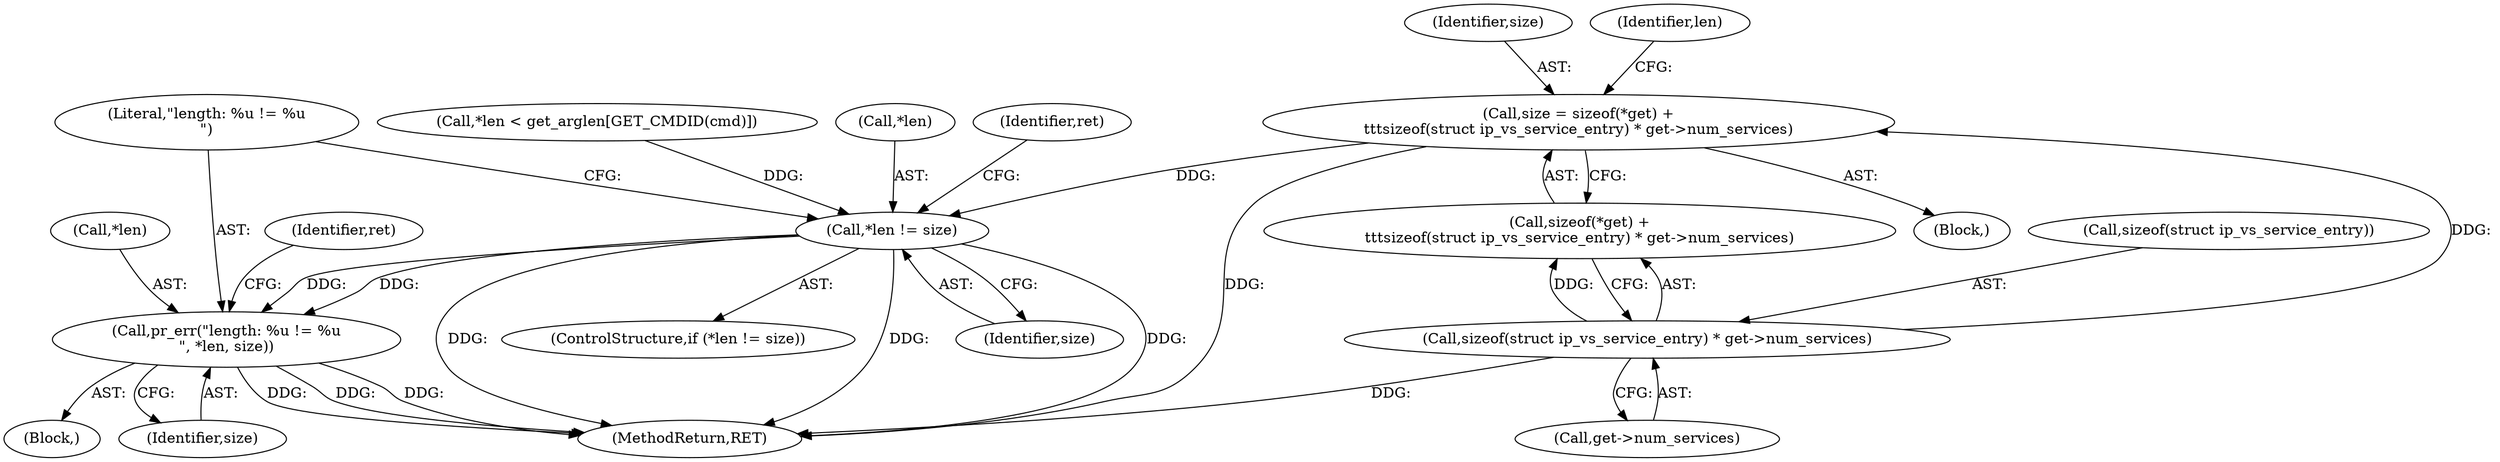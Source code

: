 digraph "0_linux_2d8a041b7bfe1097af21441cb77d6af95f4f4680@API" {
"1000390" [label="(Call,size = sizeof(*get) +\n\t\t\tsizeof(struct ip_vs_service_entry) * get->num_services)"];
"1000396" [label="(Call,sizeof(struct ip_vs_service_entry) * get->num_services)"];
"1000403" [label="(Call,*len != size)"];
"1000408" [label="(Call,pr_err(\"length: %u != %u\n\", *len, size))"];
"1000414" [label="(Identifier,ret)"];
"1000382" [label="(Block,)"];
"1000145" [label="(Call,*len < get_arglen[GET_CMDID(cmd)])"];
"1000402" [label="(ControlStructure,if (*len != size))"];
"1000399" [label="(Call,get->num_services)"];
"1000412" [label="(Identifier,size)"];
"1000575" [label="(MethodReturn,RET)"];
"1000407" [label="(Block,)"];
"1000404" [label="(Call,*len)"];
"1000419" [label="(Identifier,ret)"];
"1000397" [label="(Call,sizeof(struct ip_vs_service_entry))"];
"1000391" [label="(Identifier,size)"];
"1000390" [label="(Call,size = sizeof(*get) +\n\t\t\tsizeof(struct ip_vs_service_entry) * get->num_services)"];
"1000403" [label="(Call,*len != size)"];
"1000410" [label="(Call,*len)"];
"1000392" [label="(Call,sizeof(*get) +\n\t\t\tsizeof(struct ip_vs_service_entry) * get->num_services)"];
"1000406" [label="(Identifier,size)"];
"1000408" [label="(Call,pr_err(\"length: %u != %u\n\", *len, size))"];
"1000405" [label="(Identifier,len)"];
"1000396" [label="(Call,sizeof(struct ip_vs_service_entry) * get->num_services)"];
"1000409" [label="(Literal,\"length: %u != %u\n\")"];
"1000390" -> "1000382"  [label="AST: "];
"1000390" -> "1000392"  [label="CFG: "];
"1000391" -> "1000390"  [label="AST: "];
"1000392" -> "1000390"  [label="AST: "];
"1000405" -> "1000390"  [label="CFG: "];
"1000390" -> "1000575"  [label="DDG: "];
"1000396" -> "1000390"  [label="DDG: "];
"1000390" -> "1000403"  [label="DDG: "];
"1000396" -> "1000392"  [label="AST: "];
"1000396" -> "1000399"  [label="CFG: "];
"1000397" -> "1000396"  [label="AST: "];
"1000399" -> "1000396"  [label="AST: "];
"1000392" -> "1000396"  [label="CFG: "];
"1000396" -> "1000575"  [label="DDG: "];
"1000396" -> "1000392"  [label="DDG: "];
"1000403" -> "1000402"  [label="AST: "];
"1000403" -> "1000406"  [label="CFG: "];
"1000404" -> "1000403"  [label="AST: "];
"1000406" -> "1000403"  [label="AST: "];
"1000409" -> "1000403"  [label="CFG: "];
"1000419" -> "1000403"  [label="CFG: "];
"1000403" -> "1000575"  [label="DDG: "];
"1000403" -> "1000575"  [label="DDG: "];
"1000403" -> "1000575"  [label="DDG: "];
"1000145" -> "1000403"  [label="DDG: "];
"1000403" -> "1000408"  [label="DDG: "];
"1000403" -> "1000408"  [label="DDG: "];
"1000408" -> "1000407"  [label="AST: "];
"1000408" -> "1000412"  [label="CFG: "];
"1000409" -> "1000408"  [label="AST: "];
"1000410" -> "1000408"  [label="AST: "];
"1000412" -> "1000408"  [label="AST: "];
"1000414" -> "1000408"  [label="CFG: "];
"1000408" -> "1000575"  [label="DDG: "];
"1000408" -> "1000575"  [label="DDG: "];
"1000408" -> "1000575"  [label="DDG: "];
}
